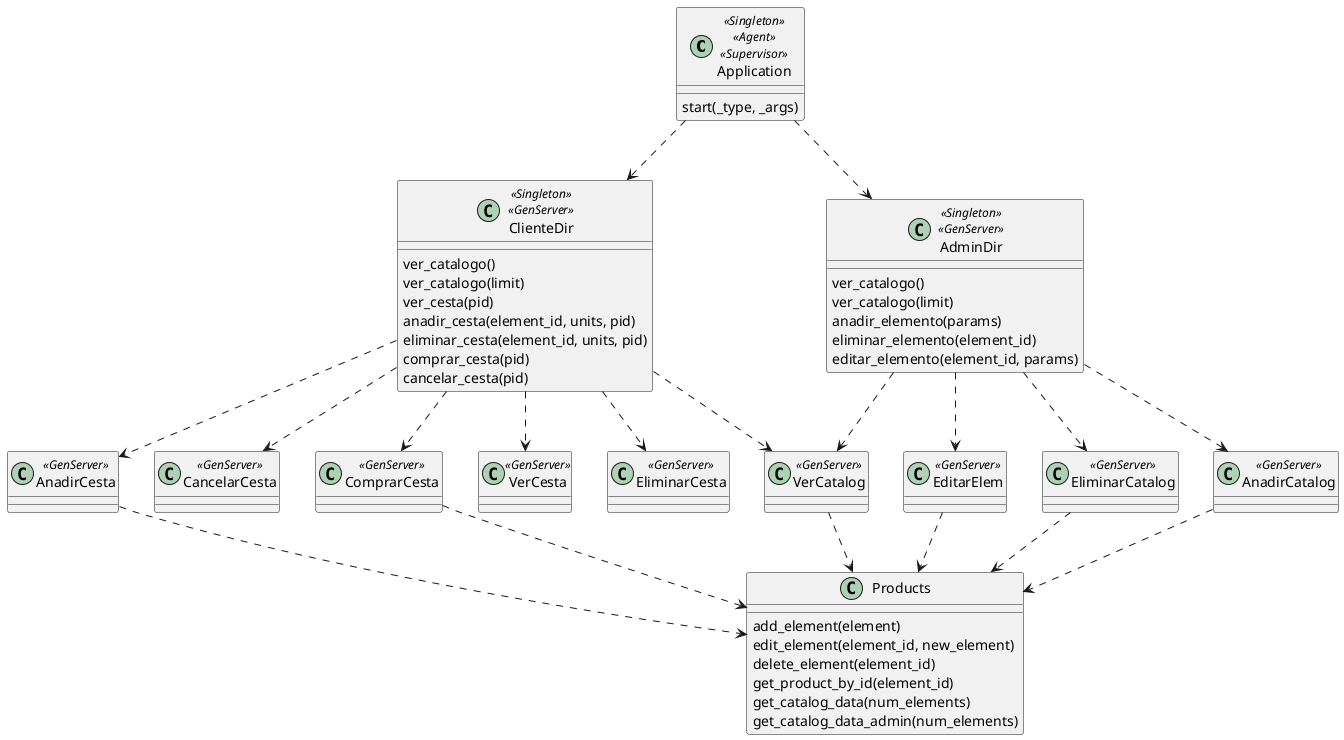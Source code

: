 @startuml C4codigo

class Application << Singleton >> << Agent >> << Supervisor >>
class ClienteDir << Singleton >> << GenServer >>
class AdminDir << Singleton >> << GenServer >>
class AnadirCesta << GenServer >>
class CancelarCesta << GenServer >>
class ComprarCesta << GenServer >>
class VerCesta << GenServer >>
class VerCatalog << GenServer >>
class EliminarCesta << GenServer >>
class EditarElem << GenServer >>
class EliminarCatalog << GenServer >>
class AnadirCatalog << GenServer >>

Application ..> ClienteDir
Application ..> AdminDir
AdminDir ..> AnadirCatalog
AdminDir ..> EditarElem
AdminDir ..> EliminarCatalog
AdminDir ..> VerCatalog
ClienteDir ..> VerCatalog
ClienteDir ..> AnadirCesta
ClienteDir ..> CancelarCesta
ClienteDir ..> ComprarCesta
ClienteDir ..> EliminarCesta
ClienteDir ..> VerCesta
AnadirCatalog ..> Products
EditarElem ..> Products
EliminarCatalog ..> Products
AnadirCesta ..> Products
ComprarCesta ..> Products
VerCatalog ..> Products

Application : start(_type, _args)
ClienteDir : ver_catalogo()
ClienteDir : ver_catalogo(limit)
ClienteDir : ver_cesta(pid)
ClienteDir : anadir_cesta(element_id, units, pid)
ClienteDir : eliminar_cesta(element_id, units, pid)
ClienteDir : comprar_cesta(pid)
ClienteDir : cancelar_cesta(pid)
AdminDir : ver_catalogo()
AdminDir : ver_catalogo(limit)
AdminDir : anadir_elemento(params)
AdminDir : eliminar_elemento(element_id)
AdminDir : editar_elemento(element_id, params)
Products : add_element(element)
Products : edit_element(element_id, new_element)
Products : delete_element(element_id)
Products : get_product_by_id(element_id)
Products : get_catalog_data(num_elements)
Products : get_catalog_data_admin(num_elements)
@enduml